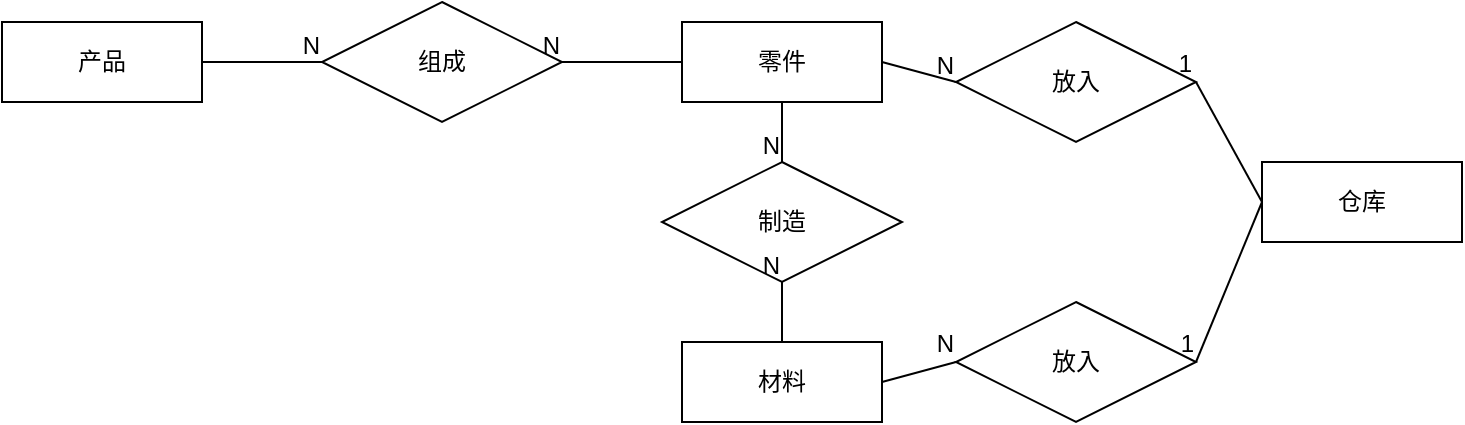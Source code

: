 <mxfile version="24.9.0">
  <diagram name="第 1 页" id="9JQRKy_kZWl7-aLA3jkt">
    <mxGraphModel dx="954" dy="524" grid="1" gridSize="10" guides="1" tooltips="1" connect="1" arrows="1" fold="1" page="1" pageScale="1" pageWidth="827" pageHeight="1169" math="0" shadow="0">
      <root>
        <mxCell id="0" />
        <mxCell id="1" parent="0" />
        <mxCell id="Xx16atOP8kaguMgl_mUw-2" value="产品" style="whiteSpace=wrap;html=1;align=center;" vertex="1" parent="1">
          <mxGeometry x="350" y="230" width="100" height="40" as="geometry" />
        </mxCell>
        <mxCell id="Xx16atOP8kaguMgl_mUw-3" value="组成" style="shape=rhombus;perimeter=rhombusPerimeter;whiteSpace=wrap;html=1;align=center;" vertex="1" parent="1">
          <mxGeometry x="510" y="220" width="120" height="60" as="geometry" />
        </mxCell>
        <mxCell id="Xx16atOP8kaguMgl_mUw-4" value="零件" style="whiteSpace=wrap;html=1;align=center;" vertex="1" parent="1">
          <mxGeometry x="690" y="230" width="100" height="40" as="geometry" />
        </mxCell>
        <mxCell id="Xx16atOP8kaguMgl_mUw-5" value="" style="endArrow=none;html=1;rounded=0;entryX=1;entryY=0.5;entryDx=0;entryDy=0;exitX=0;exitY=0.5;exitDx=0;exitDy=0;" edge="1" parent="1" source="Xx16atOP8kaguMgl_mUw-4" target="Xx16atOP8kaguMgl_mUw-3">
          <mxGeometry relative="1" as="geometry">
            <mxPoint x="350" y="330" as="sourcePoint" />
            <mxPoint x="510" y="330" as="targetPoint" />
          </mxGeometry>
        </mxCell>
        <mxCell id="Xx16atOP8kaguMgl_mUw-6" value="N" style="resizable=0;html=1;whiteSpace=wrap;align=right;verticalAlign=bottom;" connectable="0" vertex="1" parent="Xx16atOP8kaguMgl_mUw-5">
          <mxGeometry x="1" relative="1" as="geometry" />
        </mxCell>
        <mxCell id="Xx16atOP8kaguMgl_mUw-9" value="" style="endArrow=none;html=1;rounded=0;exitX=1;exitY=0.5;exitDx=0;exitDy=0;" edge="1" parent="1" source="Xx16atOP8kaguMgl_mUw-2" target="Xx16atOP8kaguMgl_mUw-3">
          <mxGeometry relative="1" as="geometry">
            <mxPoint x="290" y="340" as="sourcePoint" />
            <mxPoint x="450" y="340" as="targetPoint" />
          </mxGeometry>
        </mxCell>
        <mxCell id="Xx16atOP8kaguMgl_mUw-10" value="N" style="resizable=0;html=1;whiteSpace=wrap;align=right;verticalAlign=bottom;" connectable="0" vertex="1" parent="Xx16atOP8kaguMgl_mUw-9">
          <mxGeometry x="1" relative="1" as="geometry" />
        </mxCell>
        <mxCell id="Xx16atOP8kaguMgl_mUw-11" value="材料" style="whiteSpace=wrap;html=1;align=center;" vertex="1" parent="1">
          <mxGeometry x="690" y="390" width="100" height="40" as="geometry" />
        </mxCell>
        <mxCell id="Xx16atOP8kaguMgl_mUw-12" value="制造" style="shape=rhombus;perimeter=rhombusPerimeter;whiteSpace=wrap;html=1;align=center;" vertex="1" parent="1">
          <mxGeometry x="680" y="300" width="120" height="60" as="geometry" />
        </mxCell>
        <mxCell id="Xx16atOP8kaguMgl_mUw-13" value="" style="endArrow=none;html=1;rounded=0;exitX=0.5;exitY=1;exitDx=0;exitDy=0;entryX=0.5;entryY=0;entryDx=0;entryDy=0;" edge="1" parent="1" source="Xx16atOP8kaguMgl_mUw-4" target="Xx16atOP8kaguMgl_mUw-12">
          <mxGeometry relative="1" as="geometry">
            <mxPoint x="510" y="350" as="sourcePoint" />
            <mxPoint x="670" y="350" as="targetPoint" />
          </mxGeometry>
        </mxCell>
        <mxCell id="Xx16atOP8kaguMgl_mUw-14" value="N" style="resizable=0;html=1;whiteSpace=wrap;align=right;verticalAlign=bottom;" connectable="0" vertex="1" parent="Xx16atOP8kaguMgl_mUw-13">
          <mxGeometry x="1" relative="1" as="geometry" />
        </mxCell>
        <mxCell id="Xx16atOP8kaguMgl_mUw-15" value="" style="endArrow=none;html=1;rounded=0;entryX=0.5;entryY=1;entryDx=0;entryDy=0;exitX=0.5;exitY=0;exitDx=0;exitDy=0;" edge="1" parent="1" source="Xx16atOP8kaguMgl_mUw-11" target="Xx16atOP8kaguMgl_mUw-12">
          <mxGeometry relative="1" as="geometry">
            <mxPoint x="540" y="350" as="sourcePoint" />
            <mxPoint x="700" y="350" as="targetPoint" />
          </mxGeometry>
        </mxCell>
        <mxCell id="Xx16atOP8kaguMgl_mUw-16" value="N" style="resizable=0;html=1;whiteSpace=wrap;align=right;verticalAlign=bottom;" connectable="0" vertex="1" parent="Xx16atOP8kaguMgl_mUw-15">
          <mxGeometry x="1" relative="1" as="geometry" />
        </mxCell>
        <mxCell id="Xx16atOP8kaguMgl_mUw-17" value="仓库" style="whiteSpace=wrap;html=1;align=center;" vertex="1" parent="1">
          <mxGeometry x="980" y="300" width="100" height="40" as="geometry" />
        </mxCell>
        <mxCell id="Xx16atOP8kaguMgl_mUw-18" value="放入" style="shape=rhombus;perimeter=rhombusPerimeter;whiteSpace=wrap;html=1;align=center;" vertex="1" parent="1">
          <mxGeometry x="827" y="230" width="120" height="60" as="geometry" />
        </mxCell>
        <mxCell id="Xx16atOP8kaguMgl_mUw-19" value="放入" style="shape=rhombus;perimeter=rhombusPerimeter;whiteSpace=wrap;html=1;align=center;" vertex="1" parent="1">
          <mxGeometry x="827" y="370" width="120" height="60" as="geometry" />
        </mxCell>
        <mxCell id="Xx16atOP8kaguMgl_mUw-20" value="" style="endArrow=none;html=1;rounded=0;exitX=1;exitY=0.5;exitDx=0;exitDy=0;entryX=0;entryY=0.5;entryDx=0;entryDy=0;" edge="1" parent="1" source="Xx16atOP8kaguMgl_mUw-4" target="Xx16atOP8kaguMgl_mUw-18">
          <mxGeometry relative="1" as="geometry">
            <mxPoint x="680" y="310" as="sourcePoint" />
            <mxPoint x="840" y="310" as="targetPoint" />
          </mxGeometry>
        </mxCell>
        <mxCell id="Xx16atOP8kaguMgl_mUw-21" value="N" style="resizable=0;html=1;whiteSpace=wrap;align=right;verticalAlign=bottom;" connectable="0" vertex="1" parent="Xx16atOP8kaguMgl_mUw-20">
          <mxGeometry x="1" relative="1" as="geometry" />
        </mxCell>
        <mxCell id="Xx16atOP8kaguMgl_mUw-22" value="" style="endArrow=none;html=1;rounded=0;exitX=0;exitY=0.5;exitDx=0;exitDy=0;entryX=1;entryY=0.5;entryDx=0;entryDy=0;" edge="1" parent="1" source="Xx16atOP8kaguMgl_mUw-17" target="Xx16atOP8kaguMgl_mUw-18">
          <mxGeometry relative="1" as="geometry">
            <mxPoint x="780" y="490" as="sourcePoint" />
            <mxPoint x="940" y="490" as="targetPoint" />
          </mxGeometry>
        </mxCell>
        <mxCell id="Xx16atOP8kaguMgl_mUw-23" value="1" style="resizable=0;html=1;whiteSpace=wrap;align=right;verticalAlign=bottom;" connectable="0" vertex="1" parent="Xx16atOP8kaguMgl_mUw-22">
          <mxGeometry x="1" relative="1" as="geometry" />
        </mxCell>
        <mxCell id="Xx16atOP8kaguMgl_mUw-24" value="" style="endArrow=none;html=1;rounded=0;exitX=1;exitY=0.5;exitDx=0;exitDy=0;entryX=0;entryY=0.5;entryDx=0;entryDy=0;" edge="1" parent="1" source="Xx16atOP8kaguMgl_mUw-11" target="Xx16atOP8kaguMgl_mUw-19">
          <mxGeometry relative="1" as="geometry">
            <mxPoint x="670" y="440" as="sourcePoint" />
            <mxPoint x="830" y="440" as="targetPoint" />
          </mxGeometry>
        </mxCell>
        <mxCell id="Xx16atOP8kaguMgl_mUw-25" value="N" style="resizable=0;html=1;whiteSpace=wrap;align=right;verticalAlign=bottom;" connectable="0" vertex="1" parent="Xx16atOP8kaguMgl_mUw-24">
          <mxGeometry x="1" relative="1" as="geometry" />
        </mxCell>
        <mxCell id="Xx16atOP8kaguMgl_mUw-26" value="" style="endArrow=none;html=1;rounded=0;exitX=0;exitY=0.5;exitDx=0;exitDy=0;entryX=1;entryY=0.5;entryDx=0;entryDy=0;" edge="1" parent="1" source="Xx16atOP8kaguMgl_mUw-17" target="Xx16atOP8kaguMgl_mUw-19">
          <mxGeometry relative="1" as="geometry">
            <mxPoint x="890" y="450" as="sourcePoint" />
            <mxPoint x="1050" y="450" as="targetPoint" />
          </mxGeometry>
        </mxCell>
        <mxCell id="Xx16atOP8kaguMgl_mUw-27" value="1" style="resizable=0;html=1;whiteSpace=wrap;align=right;verticalAlign=bottom;" connectable="0" vertex="1" parent="Xx16atOP8kaguMgl_mUw-26">
          <mxGeometry x="1" relative="1" as="geometry" />
        </mxCell>
      </root>
    </mxGraphModel>
  </diagram>
</mxfile>
